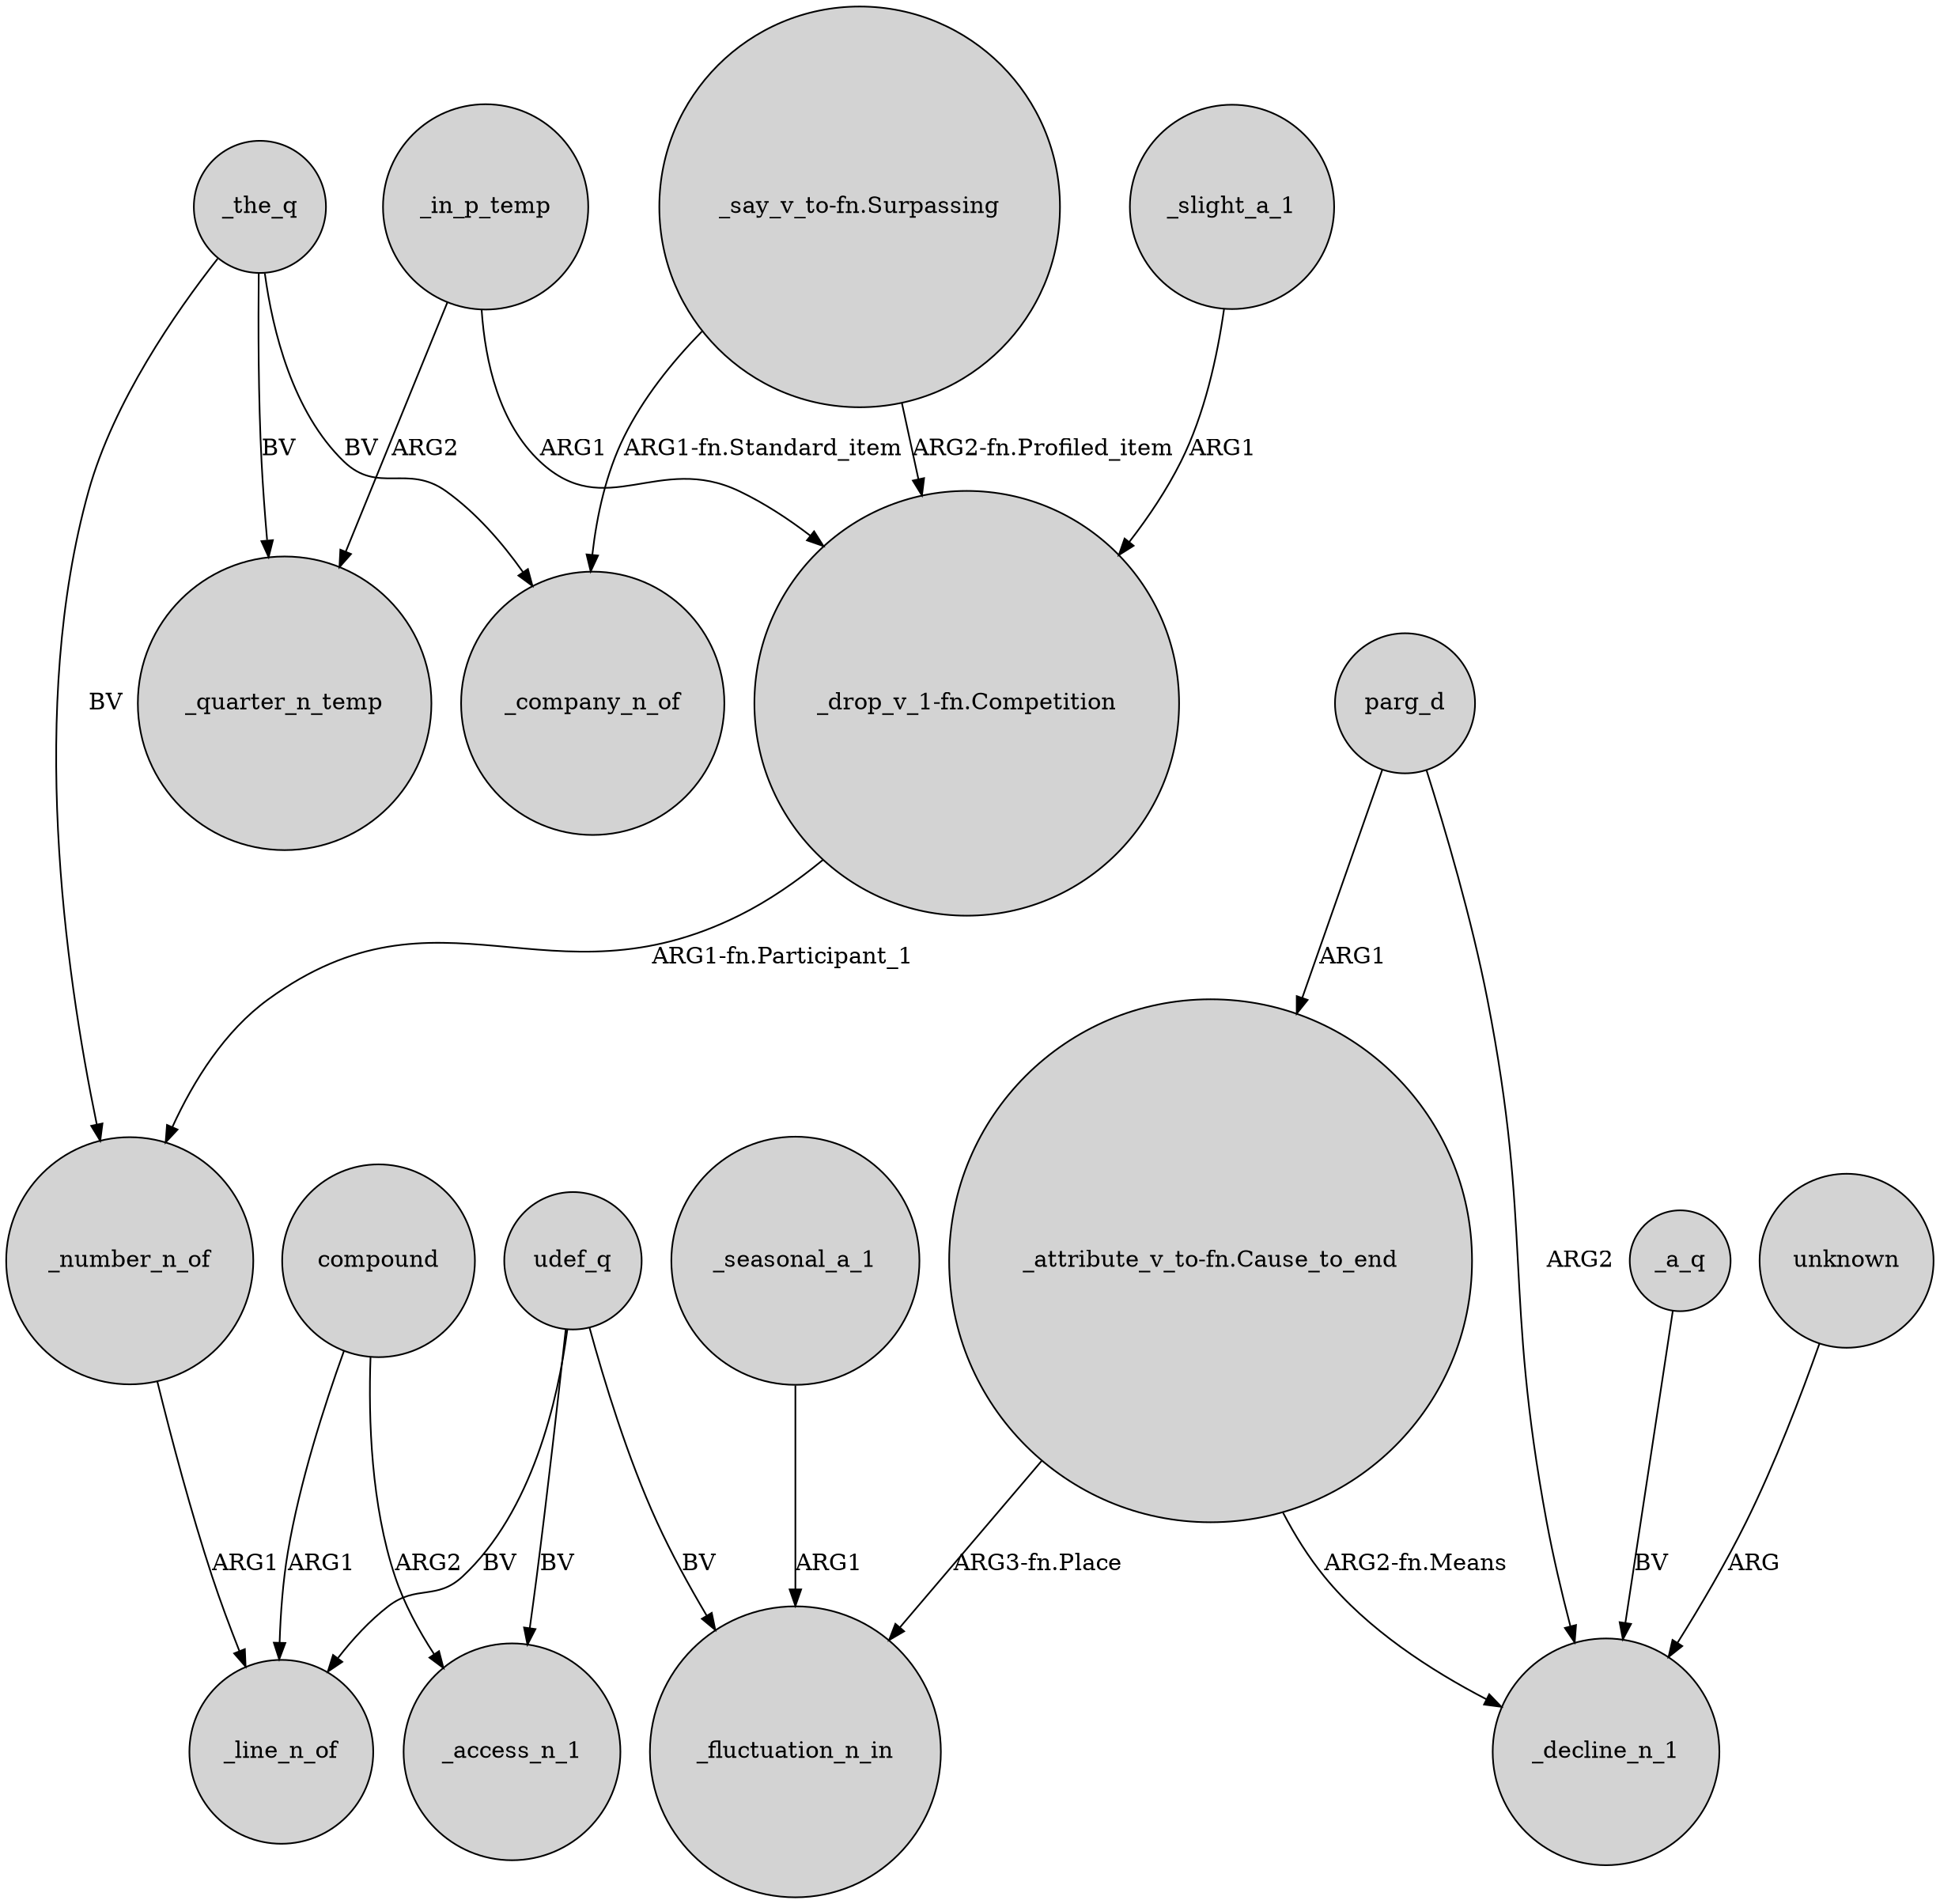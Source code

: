 digraph {
	node [shape=circle style=filled]
	_in_p_temp -> _quarter_n_temp [label=ARG2]
	_slight_a_1 -> "_drop_v_1-fn.Competition" [label=ARG1]
	udef_q -> _line_n_of [label=BV]
	_the_q -> _number_n_of [label=BV]
	compound -> _access_n_1 [label=ARG2]
	"_say_v_to-fn.Surpassing" -> _company_n_of [label="ARG1-fn.Standard_item"]
	parg_d -> _decline_n_1 [label=ARG2]
	_the_q -> _quarter_n_temp [label=BV]
	_a_q -> _decline_n_1 [label=BV]
	"_attribute_v_to-fn.Cause_to_end" -> _decline_n_1 [label="ARG2-fn.Means"]
	compound -> _line_n_of [label=ARG1]
	"_say_v_to-fn.Surpassing" -> "_drop_v_1-fn.Competition" [label="ARG2-fn.Profiled_item"]
	"_drop_v_1-fn.Competition" -> _number_n_of [label="ARG1-fn.Participant_1"]
	_number_n_of -> _line_n_of [label=ARG1]
	"_attribute_v_to-fn.Cause_to_end" -> _fluctuation_n_in [label="ARG3-fn.Place"]
	udef_q -> _access_n_1 [label=BV]
	unknown -> _decline_n_1 [label=ARG]
	_in_p_temp -> "_drop_v_1-fn.Competition" [label=ARG1]
	udef_q -> _fluctuation_n_in [label=BV]
	_seasonal_a_1 -> _fluctuation_n_in [label=ARG1]
	parg_d -> "_attribute_v_to-fn.Cause_to_end" [label=ARG1]
	_the_q -> _company_n_of [label=BV]
}
